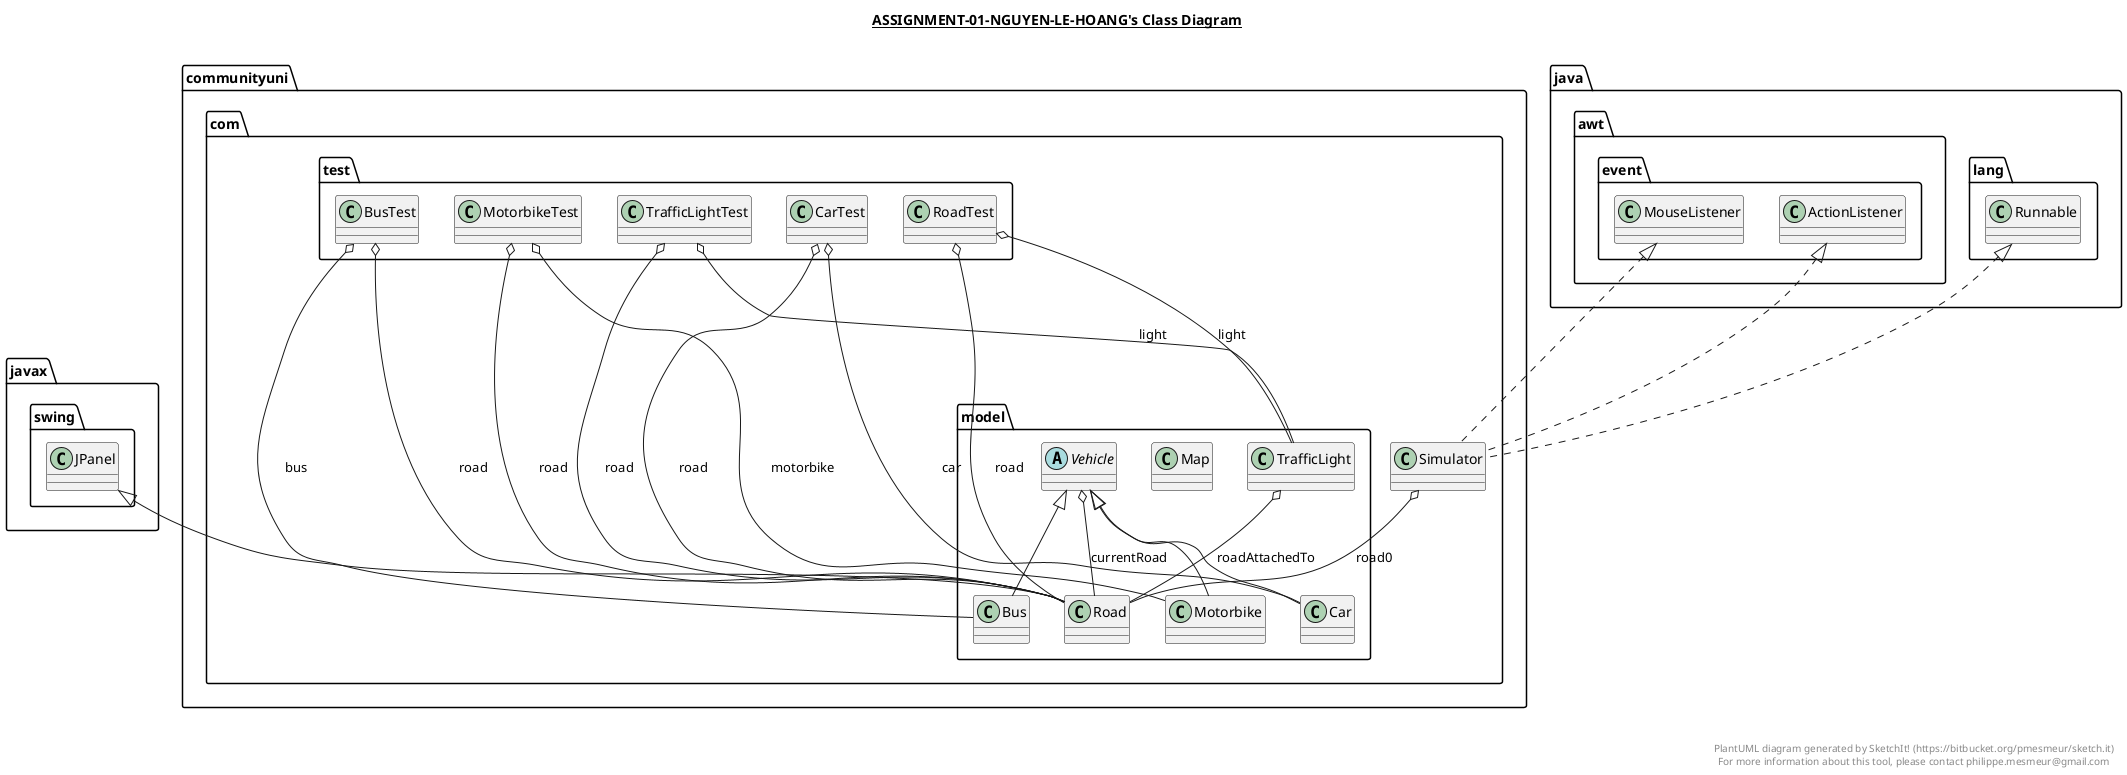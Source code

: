 @startuml

title __ASSIGNMENT-01-NGUYEN-LE-HOANG's Class Diagram__\n

  namespace communityuni.com {
    class communityuni.com.Simulator {
    }
  }
  

  namespace communityuni.com {
    namespace model {
      class communityuni.com.model.Bus {
      }
    }
  }
  

  namespace communityuni.com {
    namespace model {
      class communityuni.com.model.Car {
      }
    }
  }
  

  namespace communityuni.com {
    namespace model {
      class communityuni.com.model.Map {
      }
    }
  }
  

  namespace communityuni.com {
    namespace model {
      class communityuni.com.model.Motorbike {
      }
    }
  }
  

  namespace communityuni.com {
    namespace model {
      class communityuni.com.model.Road {
      }
    }
  }
  

  namespace communityuni.com {
    namespace model {
      class communityuni.com.model.TrafficLight {
      }
    }
  }
  

  namespace communityuni.com {
    namespace model {
      abstract class communityuni.com.model.Vehicle {
      }
    }
  }
  

  namespace communityuni.com {
    namespace test {
      class communityuni.com.test.BusTest {
      }
    }
  }
  

  namespace communityuni.com {
    namespace test {
      class communityuni.com.test.CarTest {
      }
    }
  }
  

  namespace communityuni.com {
    namespace test {
      class communityuni.com.test.MotorbikeTest {
      }
    }
  }
  

  namespace communityuni.com {
    namespace test {
      class communityuni.com.test.RoadTest {
      }
    }
  }
  

  namespace communityuni.com {
    namespace test {
      class communityuni.com.test.TrafficLightTest {
      }
    }
  }
  

  communityuni.com.Simulator .up.|> java.awt.event.ActionListener
  communityuni.com.Simulator .up.|> java.awt.event.MouseListener
  communityuni.com.Simulator .up.|> java.lang.Runnable
  communityuni.com.Simulator o-- communityuni.com.model.Road : road0
  communityuni.com.model.Bus -up-|> communityuni.com.model.Vehicle
  communityuni.com.model.Car -up-|> communityuni.com.model.Vehicle
  communityuni.com.model.Motorbike -up-|> communityuni.com.model.Vehicle
  communityuni.com.model.Road -up-|> javax.swing.JPanel
  communityuni.com.model.TrafficLight o-- communityuni.com.model.Road : roadAttachedTo
  communityuni.com.model.Vehicle o-- communityuni.com.model.Road : currentRoad
  communityuni.com.test.BusTest o-- communityuni.com.model.Bus : bus
  communityuni.com.test.BusTest o-- communityuni.com.model.Road : road
  communityuni.com.test.CarTest o-- communityuni.com.model.Car : car
  communityuni.com.test.CarTest o-- communityuni.com.model.Road : road
  communityuni.com.test.MotorbikeTest o-- communityuni.com.model.Motorbike : motorbike
  communityuni.com.test.MotorbikeTest o-- communityuni.com.model.Road : road
  communityuni.com.test.RoadTest o-- communityuni.com.model.TrafficLight : light
  communityuni.com.test.RoadTest o-- communityuni.com.model.Road : road
  communityuni.com.test.TrafficLightTest o-- communityuni.com.model.TrafficLight : light
  communityuni.com.test.TrafficLightTest o-- communityuni.com.model.Road : road


right footer


PlantUML diagram generated by SketchIt! (https://bitbucket.org/pmesmeur/sketch.it)
For more information about this tool, please contact philippe.mesmeur@gmail.com
endfooter

@enduml
